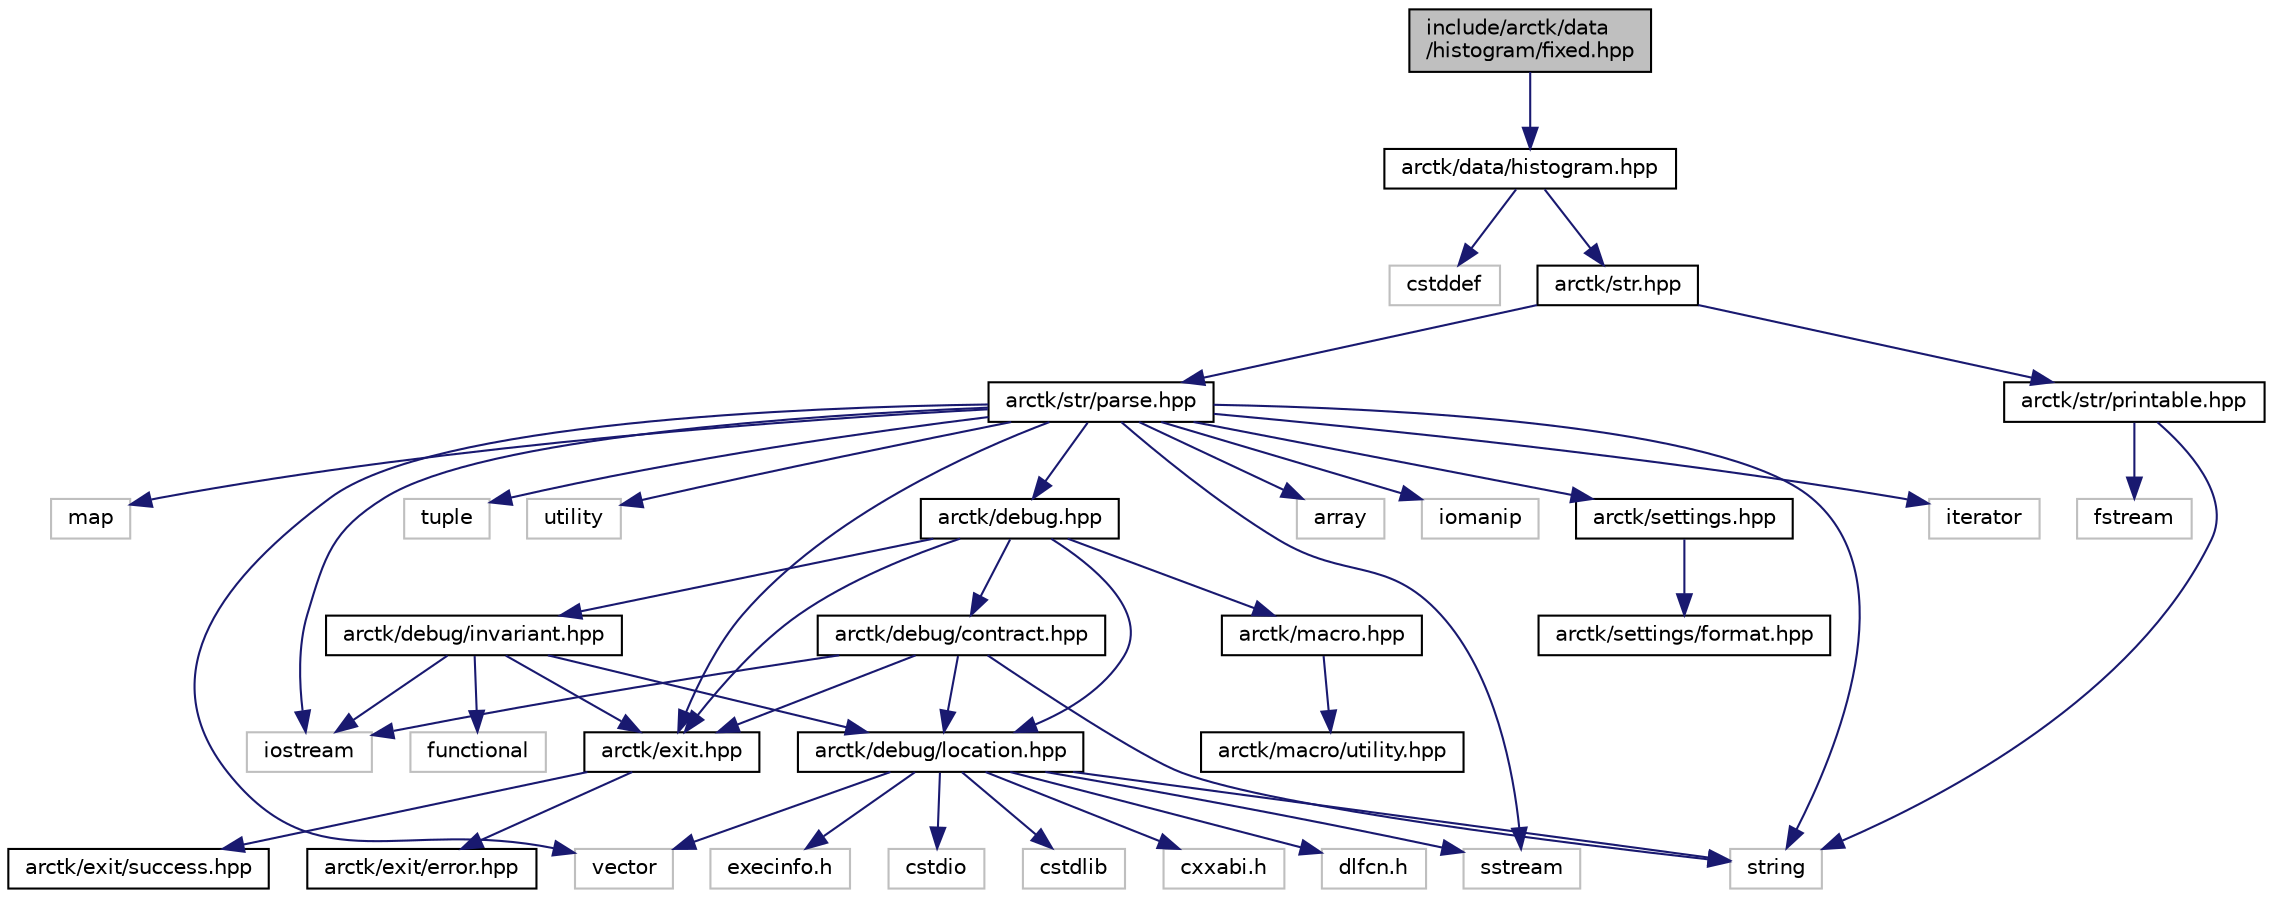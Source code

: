 digraph "include/arctk/data/histogram/fixed.hpp"
{
  bgcolor="transparent";
  edge [fontname="Helvetica",fontsize="10",labelfontname="Helvetica",labelfontsize="10"];
  node [fontname="Helvetica",fontsize="10",shape=record];
  Node0 [label="include/arctk/data\l/histogram/fixed.hpp",height=0.2,width=0.4,color="black", fillcolor="grey75", style="filled", fontcolor="black"];
  Node0 -> Node1 [color="midnightblue",fontsize="10",style="solid",fontname="Helvetica"];
  Node1 [label="arctk/data/histogram.hpp",height=0.2,width=0.4,color="black",URL="$histogram_8hpp.html"];
  Node1 -> Node2 [color="midnightblue",fontsize="10",style="solid",fontname="Helvetica"];
  Node2 [label="cstddef",height=0.2,width=0.4,color="grey75"];
  Node1 -> Node3 [color="midnightblue",fontsize="10",style="solid",fontname="Helvetica"];
  Node3 [label="arctk/str.hpp",height=0.2,width=0.4,color="black",URL="$str_8hpp.html"];
  Node3 -> Node4 [color="midnightblue",fontsize="10",style="solid",fontname="Helvetica"];
  Node4 [label="arctk/str/parse.hpp",height=0.2,width=0.4,color="black",URL="$parse_8hpp.html"];
  Node4 -> Node5 [color="midnightblue",fontsize="10",style="solid",fontname="Helvetica"];
  Node5 [label="array",height=0.2,width=0.4,color="grey75"];
  Node4 -> Node6 [color="midnightblue",fontsize="10",style="solid",fontname="Helvetica"];
  Node6 [label="iomanip",height=0.2,width=0.4,color="grey75"];
  Node4 -> Node7 [color="midnightblue",fontsize="10",style="solid",fontname="Helvetica"];
  Node7 [label="iostream",height=0.2,width=0.4,color="grey75"];
  Node4 -> Node8 [color="midnightblue",fontsize="10",style="solid",fontname="Helvetica"];
  Node8 [label="iterator",height=0.2,width=0.4,color="grey75"];
  Node4 -> Node9 [color="midnightblue",fontsize="10",style="solid",fontname="Helvetica"];
  Node9 [label="map",height=0.2,width=0.4,color="grey75"];
  Node4 -> Node10 [color="midnightblue",fontsize="10",style="solid",fontname="Helvetica"];
  Node10 [label="sstream",height=0.2,width=0.4,color="grey75"];
  Node4 -> Node11 [color="midnightblue",fontsize="10",style="solid",fontname="Helvetica"];
  Node11 [label="string",height=0.2,width=0.4,color="grey75"];
  Node4 -> Node12 [color="midnightblue",fontsize="10",style="solid",fontname="Helvetica"];
  Node12 [label="tuple",height=0.2,width=0.4,color="grey75"];
  Node4 -> Node13 [color="midnightblue",fontsize="10",style="solid",fontname="Helvetica"];
  Node13 [label="utility",height=0.2,width=0.4,color="grey75"];
  Node4 -> Node14 [color="midnightblue",fontsize="10",style="solid",fontname="Helvetica"];
  Node14 [label="vector",height=0.2,width=0.4,color="grey75"];
  Node4 -> Node15 [color="midnightblue",fontsize="10",style="solid",fontname="Helvetica"];
  Node15 [label="arctk/debug.hpp",height=0.2,width=0.4,color="black",URL="$debug_8hpp.html"];
  Node15 -> Node16 [color="midnightblue",fontsize="10",style="solid",fontname="Helvetica"];
  Node16 [label="arctk/debug/contract.hpp",height=0.2,width=0.4,color="black",URL="$contract_8hpp.html"];
  Node16 -> Node7 [color="midnightblue",fontsize="10",style="solid",fontname="Helvetica"];
  Node16 -> Node11 [color="midnightblue",fontsize="10",style="solid",fontname="Helvetica"];
  Node16 -> Node17 [color="midnightblue",fontsize="10",style="solid",fontname="Helvetica"];
  Node17 [label="arctk/debug/location.hpp",height=0.2,width=0.4,color="black",URL="$location_8hpp.html"];
  Node17 -> Node18 [color="midnightblue",fontsize="10",style="solid",fontname="Helvetica"];
  Node18 [label="cstdio",height=0.2,width=0.4,color="grey75"];
  Node17 -> Node19 [color="midnightblue",fontsize="10",style="solid",fontname="Helvetica"];
  Node19 [label="cstdlib",height=0.2,width=0.4,color="grey75"];
  Node17 -> Node20 [color="midnightblue",fontsize="10",style="solid",fontname="Helvetica"];
  Node20 [label="cxxabi.h",height=0.2,width=0.4,color="grey75"];
  Node17 -> Node21 [color="midnightblue",fontsize="10",style="solid",fontname="Helvetica"];
  Node21 [label="dlfcn.h",height=0.2,width=0.4,color="grey75"];
  Node17 -> Node22 [color="midnightblue",fontsize="10",style="solid",fontname="Helvetica"];
  Node22 [label="execinfo.h",height=0.2,width=0.4,color="grey75"];
  Node17 -> Node10 [color="midnightblue",fontsize="10",style="solid",fontname="Helvetica"];
  Node17 -> Node11 [color="midnightblue",fontsize="10",style="solid",fontname="Helvetica"];
  Node17 -> Node14 [color="midnightblue",fontsize="10",style="solid",fontname="Helvetica"];
  Node16 -> Node23 [color="midnightblue",fontsize="10",style="solid",fontname="Helvetica"];
  Node23 [label="arctk/exit.hpp",height=0.2,width=0.4,color="black",URL="$exit_8hpp.html"];
  Node23 -> Node24 [color="midnightblue",fontsize="10",style="solid",fontname="Helvetica"];
  Node24 [label="arctk/exit/error.hpp",height=0.2,width=0.4,color="black",URL="$error_8hpp.html"];
  Node23 -> Node25 [color="midnightblue",fontsize="10",style="solid",fontname="Helvetica"];
  Node25 [label="arctk/exit/success.hpp",height=0.2,width=0.4,color="black",URL="$success_8hpp.html"];
  Node15 -> Node26 [color="midnightblue",fontsize="10",style="solid",fontname="Helvetica"];
  Node26 [label="arctk/debug/invariant.hpp",height=0.2,width=0.4,color="black",URL="$invariant_8hpp.html"];
  Node26 -> Node27 [color="midnightblue",fontsize="10",style="solid",fontname="Helvetica"];
  Node27 [label="functional",height=0.2,width=0.4,color="grey75"];
  Node26 -> Node7 [color="midnightblue",fontsize="10",style="solid",fontname="Helvetica"];
  Node26 -> Node17 [color="midnightblue",fontsize="10",style="solid",fontname="Helvetica"];
  Node26 -> Node23 [color="midnightblue",fontsize="10",style="solid",fontname="Helvetica"];
  Node15 -> Node17 [color="midnightblue",fontsize="10",style="solid",fontname="Helvetica"];
  Node15 -> Node23 [color="midnightblue",fontsize="10",style="solid",fontname="Helvetica"];
  Node15 -> Node28 [color="midnightblue",fontsize="10",style="solid",fontname="Helvetica"];
  Node28 [label="arctk/macro.hpp",height=0.2,width=0.4,color="black",URL="$macro_8hpp.html"];
  Node28 -> Node29 [color="midnightblue",fontsize="10",style="solid",fontname="Helvetica"];
  Node29 [label="arctk/macro/utility.hpp",height=0.2,width=0.4,color="black",URL="$utility_8hpp.html"];
  Node4 -> Node23 [color="midnightblue",fontsize="10",style="solid",fontname="Helvetica"];
  Node4 -> Node30 [color="midnightblue",fontsize="10",style="solid",fontname="Helvetica"];
  Node30 [label="arctk/settings.hpp",height=0.2,width=0.4,color="black",URL="$settings_8hpp.html"];
  Node30 -> Node31 [color="midnightblue",fontsize="10",style="solid",fontname="Helvetica"];
  Node31 [label="arctk/settings/format.hpp",height=0.2,width=0.4,color="black",URL="$format_8hpp.html"];
  Node3 -> Node32 [color="midnightblue",fontsize="10",style="solid",fontname="Helvetica"];
  Node32 [label="arctk/str/printable.hpp",height=0.2,width=0.4,color="black",URL="$printable_8hpp.html"];
  Node32 -> Node33 [color="midnightblue",fontsize="10",style="solid",fontname="Helvetica"];
  Node33 [label="fstream",height=0.2,width=0.4,color="grey75"];
  Node32 -> Node11 [color="midnightblue",fontsize="10",style="solid",fontname="Helvetica"];
}
